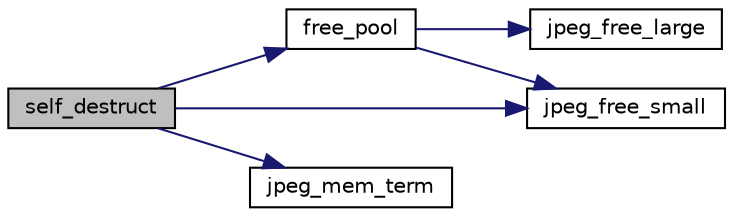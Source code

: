 digraph "self_destruct"
{
 // LATEX_PDF_SIZE
  bgcolor="transparent";
  edge [fontname="Helvetica",fontsize="10",labelfontname="Helvetica",labelfontsize="10"];
  node [fontname="Helvetica",fontsize="10",shape=record];
  rankdir="LR";
  Node138 [label="self_destruct",height=0.2,width=0.4,color="black", fillcolor="grey75", style="filled", fontcolor="black",tooltip=" "];
  Node138 -> Node139 [color="midnightblue",fontsize="10",style="solid"];
  Node139 [label="free_pool",height=0.2,width=0.4,color="black",URL="$jmemmgr_8c.html#aafb9808f8c2c22a4115b86a52bcd10fb",tooltip=" "];
  Node139 -> Node140 [color="midnightblue",fontsize="10",style="solid"];
  Node140 [label="jpeg_free_large",height=0.2,width=0.4,color="black",URL="$jmemnobs_8c.html#a4d83eb0bade7588390b123a98d087dc9",tooltip=" "];
  Node139 -> Node141 [color="midnightblue",fontsize="10",style="solid"];
  Node141 [label="jpeg_free_small",height=0.2,width=0.4,color="black",URL="$jmemnobs_8c.html#a4f3f527a71c36ac0222d86d706de3dc5",tooltip=" "];
  Node138 -> Node141 [color="midnightblue",fontsize="10",style="solid"];
  Node138 -> Node142 [color="midnightblue",fontsize="10",style="solid"];
  Node142 [label="jpeg_mem_term",height=0.2,width=0.4,color="black",URL="$jmemnobs_8c.html#a82a37a902eddf2062ac83788c377a663",tooltip=" "];
}
